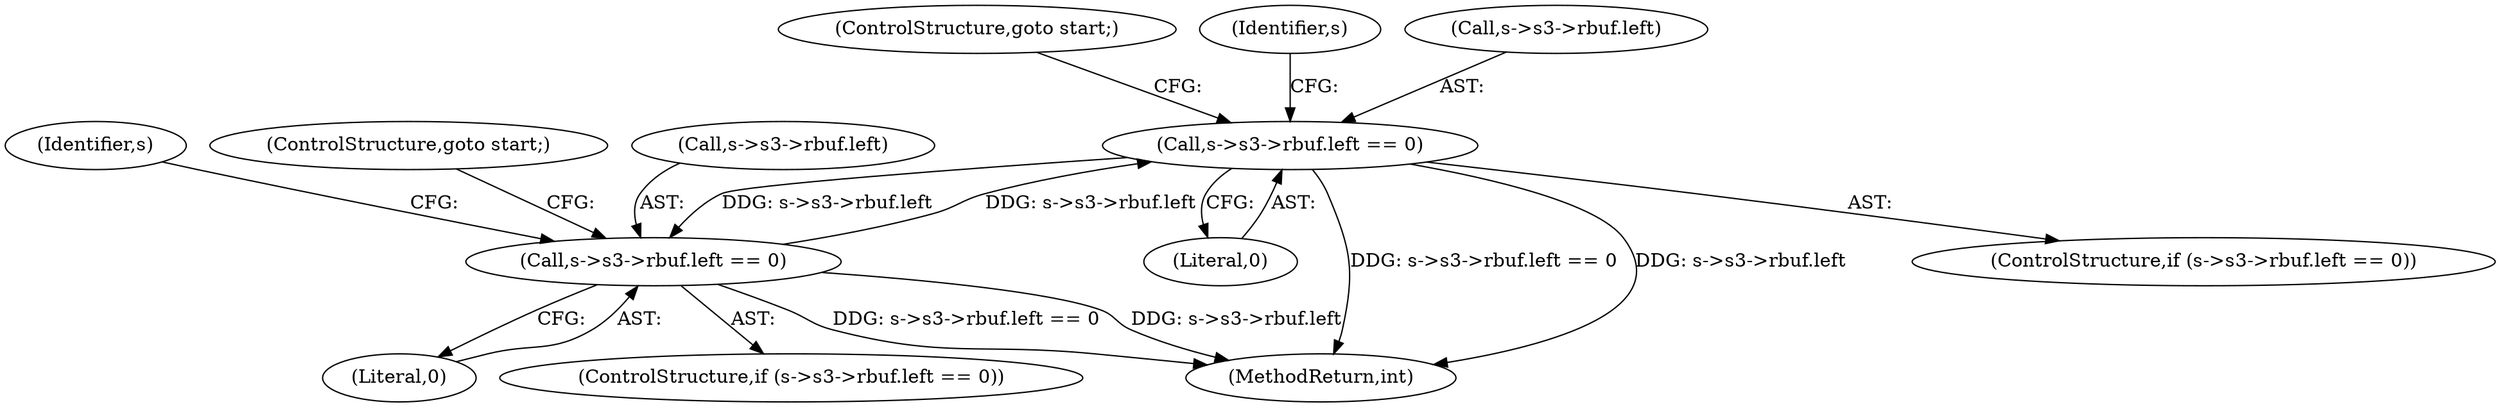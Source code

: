 digraph "0_openssl_e9bbefbf0f24c57645e7ad6a5a71ae649d18ac8e@pointer" {
"1001675" [label="(Call,s->s3->rbuf.left == 0)"];
"1001021" [label="(Call,s->s3->rbuf.left == 0)"];
"1001675" [label="(Call,s->s3->rbuf.left == 0)"];
"1001029" [label="(Literal,0)"];
"1001702" [label="(ControlStructure,goto start;)"];
"1001683" [label="(Literal,0)"];
"1001675" [label="(Call,s->s3->rbuf.left == 0)"];
"1001034" [label="(Identifier,s)"];
"1001020" [label="(ControlStructure,if (s->s3->rbuf.left == 0))"];
"1001819" [label="(MethodReturn,int)"];
"1001048" [label="(ControlStructure,goto start;)"];
"1001688" [label="(Identifier,s)"];
"1001021" [label="(Call,s->s3->rbuf.left == 0)"];
"1001676" [label="(Call,s->s3->rbuf.left)"];
"1001022" [label="(Call,s->s3->rbuf.left)"];
"1001674" [label="(ControlStructure,if (s->s3->rbuf.left == 0))"];
"1001675" -> "1001674"  [label="AST: "];
"1001675" -> "1001683"  [label="CFG: "];
"1001676" -> "1001675"  [label="AST: "];
"1001683" -> "1001675"  [label="AST: "];
"1001688" -> "1001675"  [label="CFG: "];
"1001702" -> "1001675"  [label="CFG: "];
"1001675" -> "1001819"  [label="DDG: s->s3->rbuf.left == 0"];
"1001675" -> "1001819"  [label="DDG: s->s3->rbuf.left"];
"1001675" -> "1001021"  [label="DDG: s->s3->rbuf.left"];
"1001021" -> "1001675"  [label="DDG: s->s3->rbuf.left"];
"1001021" -> "1001020"  [label="AST: "];
"1001021" -> "1001029"  [label="CFG: "];
"1001022" -> "1001021"  [label="AST: "];
"1001029" -> "1001021"  [label="AST: "];
"1001034" -> "1001021"  [label="CFG: "];
"1001048" -> "1001021"  [label="CFG: "];
"1001021" -> "1001819"  [label="DDG: s->s3->rbuf.left == 0"];
"1001021" -> "1001819"  [label="DDG: s->s3->rbuf.left"];
}
